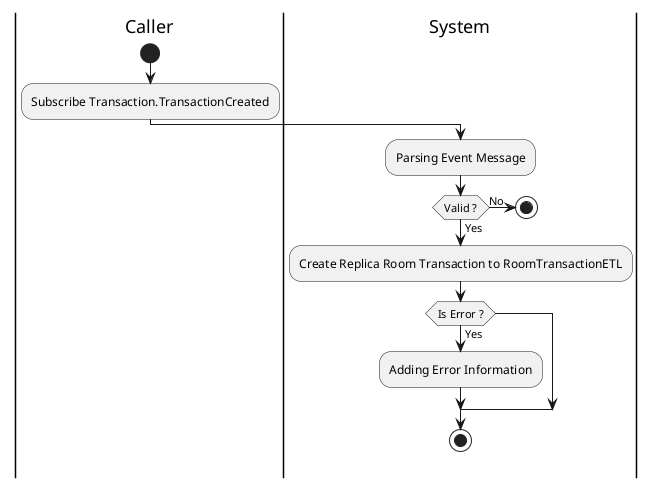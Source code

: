 @startuml EVENT_SubscribeRTCreated

skinparam ConditionEndStyle hline
skinparam Monochrome true
skinparam Shadowing false

|Caller|
start

:Subscribe Transaction.TransactionCreated;

|System|
:Parsing Event Message;

if (Valid ?) then (Yes)
    :Create Replica Room Transaction to RoomTransactionETL;

    if (Is Error ?) then (Yes)
        :Adding Error Information;
    endif
    
    stop
else (No)
    stop
endif

@enduml